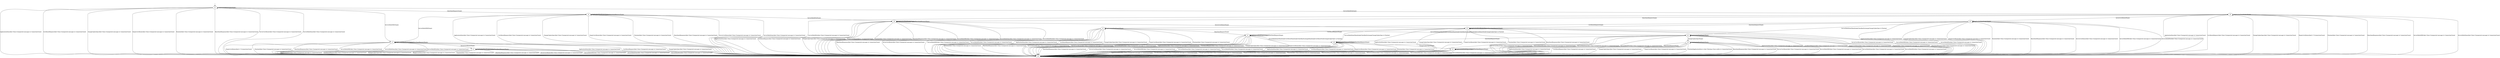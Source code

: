 digraph {
__start0 [label="" shape="none"];
__start0 -> s5;
s5
s0
s1
s2
s3
s4
s6
s7
s8
s9
s10
s11
s12
s13
s14
s5 -> s14 [label="ApplicationData/Alert Fatal (Unexpected message) & ConnectionClosed"]
s5 -> s5 [label="ApplicationDataEmpty/Empty"]
s5 -> s14 [label="CertificateRequest/Alert Fatal (Unexpected message) & ConnectionClosed"]
s5 -> s14 [label="ChangeCipherSpec/Alert Fatal (Unexpected message) & ConnectionClosed"]
s5 -> s14 [label="EmptyCertificate/Alert Fatal (Unexpected message) & ConnectionClosed"]
s5 -> s14 [label="Finished/Alert Fatal (Unexpected message) & ConnectionClosed"]
s5 -> s4 [label="HeartbeatRequest/Empty"]
s5 -> s14 [label="HeartbeatResponse/Alert Fatal (Unexpected message) & ConnectionClosed"]
s5 -> s14 [label="ServerCertificate/Alert Fatal (Unexpected message) & ConnectionClosed"]
s5 -> s7 [label="ServerHelloDHE/Empty"]
s5 -> s14 [label="ServerHelloDone/Alert Fatal (Unexpected message) & ConnectionClosed"]
s5 -> s9 [label="ServerHelloRSA/Empty"]
s0 -> s14 [label="ApplicationData/Alert Fatal (Unexpected message) & ConnectionClosed"]
s0 -> s0 [label="ApplicationDataEmpty/Empty"]
s0 -> s14 [label="CertificateRequest/Alert Fatal (Unexpected message) & ConnectionClosed"]
s0 -> s14 [label="ChangeCipherSpec/Alert Fatal (Unexpected message) & ConnectionClosed"]
s0 -> s14 [label="EmptyCertificate/Alert Fatal (Unexpected message) & ConnectionClosed"]
s0 -> s14 [label="Finished/Alert Fatal (Internal error) & ConnectionClosed"]
s0 -> s0 [label="HeartbeatRequest/Empty"]
s0 -> s14 [label="HeartbeatResponse/Alert Fatal (Unexpected message) & ConnectionClosed"]
s0 -> s14 [label="ServerCertificate/Alert Fatal (Unexpected message) & ConnectionClosed"]
s0 -> s14 [label="ServerHelloDHE/Alert Fatal (Unexpected message) & ConnectionClosed"]
s0 -> s14 [label="ServerHelloDone/Alert Fatal (Unexpected message) & ConnectionClosed"]
s0 -> s14 [label="ServerHelloRSA/Alert Fatal (Unexpected message) & ConnectionClosed"]
s1 -> s14 [label="ApplicationData/Alert Fatal (Unexpected message) & ConnectionClosed"]
s1 -> s1 [label="ApplicationDataEmpty/Empty"]
s1 -> s14 [label="CertificateRequest/Alert Fatal (Unexpected message) & ConnectionClosed"]
s1 -> s14 [label="ChangeCipherSpec/Alert Fatal (Unexpected message) & ConnectionClosed"]
s1 -> s14 [label="EmptyCertificate/Alert Fatal (Unexpected message) & ConnectionClosed"]
s1 -> s14 [label="Finished/Alert Fatal (Unexpected message) & ConnectionClosed"]
s1 -> s1 [label="HeartbeatRequest/Empty"]
s1 -> s14 [label="HeartbeatResponse/Alert Fatal (Unexpected message) & ConnectionClosed"]
s1 -> s14 [label="ServerCertificate/Alert Fatal (Unexpected message) & ConnectionClosed"]
s1 -> s14 [label="ServerHelloDHE/Alert Fatal (Unexpected message) & ConnectionClosed"]
s1 -> s14 [label="ServerHelloDone/Alert Fatal (Unexpected message) & ConnectionClosed"]
s1 -> s14 [label="ServerHelloRSA/Alert Fatal (Unexpected message) & ConnectionClosed"]
s2 -> s14 [label="ApplicationData/Alert Fatal (Unexpected message) & ConnectionClosed"]
s2 -> s2 [label="ApplicationDataEmpty/Empty"]
s2 -> s14 [label="CertificateRequest/Alert Fatal (Unexpected message) & ConnectionClosed"]
s2 -> s14 [label="ChangeCipherSpec/Alert Fatal (Unexpected message) & ConnectionClosed"]
s2 -> s14 [label="EmptyCertificate/Alert Fatal (Unexpected message) & ConnectionClosed"]
s2 -> s14 [label="Finished/Alert Fatal (Unexpected message) & ConnectionClosed"]
s2 -> s2 [label="HeartbeatRequest/Empty"]
s2 -> s14 [label="HeartbeatResponse/Alert Fatal (Unexpected message) & ConnectionClosed"]
s2 -> s14 [label="ServerCertificate/Alert Fatal (Unexpected message) & ConnectionClosed"]
s2 -> s14 [label="ServerHelloDHE/Alert Fatal (Unexpected message) & ConnectionClosed"]
s2 -> s10 [label="ServerHelloDone/HandshakeCertificateHandshakeClientKeyExchangeHandshakeCertificateVerifyChangeCipherSpec & Finished"]
s2 -> s14 [label="ServerHelloRSA/Alert Fatal (Unexpected message) & ConnectionClosed"]
s3 -> s14 [label="ApplicationData/Alert Fatal (Unexpected message) & ConnectionClosed"]
s3 -> s3 [label="ApplicationDataEmpty/Empty"]
s3 -> s14 [label="CertificateRequest/Alert Fatal (Unexpected message) & ConnectionClosed"]
s3 -> s14 [label="ChangeCipherSpec/Alert Fatal (Unexpected message) & ConnectionClosed"]
s3 -> s14 [label="EmptyCertificate/Alert Fatal (Unexpected message) & ConnectionClosed"]
s3 -> s14 [label="Finished/Alert Fatal (Unexpected message) & ConnectionClosed"]
s3 -> s2 [label="HeartbeatRequest/Empty"]
s3 -> s14 [label="HeartbeatResponse/Alert Fatal (Unexpected message) & ConnectionClosed"]
s3 -> s14 [label="ServerCertificate/Alert Fatal (Unexpected message) & ConnectionClosed"]
s3 -> s14 [label="ServerHelloDHE/Alert Fatal (Unexpected message) & ConnectionClosed"]
s3 -> s11 [label="ServerHelloDone/HandshakeCertificateHandshakeClientKeyExchangeHandshakeCertificateVerifyChangeCipherSpec & Finished"]
s3 -> s14 [label="ServerHelloRSA/Alert Fatal (Unexpected message) & ConnectionClosed"]
s4 -> s14 [label="ApplicationData/Alert Fatal (Unexpected message) & ConnectionClosed"]
s4 -> s4 [label="ApplicationDataEmpty/Empty"]
s4 -> s14 [label="CertificateRequest/Alert Fatal (Unexpected message) & ConnectionClosed"]
s4 -> s14 [label="ChangeCipherSpec/Alert Fatal (Unexpected message) & ConnectionClosed"]
s4 -> s14 [label="EmptyCertificate/Alert Fatal (Unexpected message) & ConnectionClosed"]
s4 -> s14 [label="Finished/Alert Fatal (Unexpected message) & ConnectionClosed"]
s4 -> s4 [label="HeartbeatRequest/Empty"]
s4 -> s14 [label="HeartbeatResponse/Alert Fatal (Unexpected message) & ConnectionClosed"]
s4 -> s14 [label="ServerCertificate/Alert Fatal (Unexpected message) & ConnectionClosed"]
s4 -> s7 [label="ServerHelloDHE/Empty"]
s4 -> s14 [label="ServerHelloDone/Alert Fatal (Unexpected message) & ConnectionClosed"]
s4 -> s8 [label="ServerHelloRSA/Empty"]
s6 -> s14 [label="ApplicationData/Alert Fatal (Unexpected message) & ConnectionClosed"]
s6 -> s6 [label="ApplicationDataEmpty/Empty"]
s6 -> s14 [label="CertificateRequest/Alert Fatal (Unexpected message) & ConnectionClosed"]
s6 -> s14 [label="ChangeCipherSpec/Alert Fatal (Unexpected message) & ConnectionClosed"]
s6 -> s14 [label="EmptyCertificate/Alert Fatal (Unexpected message) & ConnectionClosed"]
s6 -> s14 [label="Finished/ApplicationData & Alert Warning (Close notify) & ConnectionClosed"]
s6 -> s0 [label="HeartbeatRequest/Empty"]
s6 -> s14 [label="HeartbeatResponse/Alert Fatal (Unexpected message) & ConnectionClosed"]
s6 -> s14 [label="ServerCertificate/Alert Fatal (Unexpected message) & ConnectionClosed"]
s6 -> s14 [label="ServerHelloDHE/Alert Fatal (Unexpected message) & ConnectionClosed"]
s6 -> s14 [label="ServerHelloDone/Alert Fatal (Unexpected message) & ConnectionClosed"]
s6 -> s14 [label="ServerHelloRSA/Alert Fatal (Unexpected message) & ConnectionClosed"]
s7 -> s14 [label="ApplicationData/Alert Fatal (Unexpected message) & ConnectionClosed"]
s7 -> s7 [label="ApplicationDataEmpty/Empty"]
s7 -> s14 [label="CertificateRequest/Alert Fatal (Unexpected message) & ConnectionClosed"]
s7 -> s14 [label="ChangeCipherSpec/Alert Fatal (Unexpected message) & ConnectionClosed"]
s7 -> s14 [label="EmptyCertificate/Alert2.71ConnectionClosed"]
s7 -> s14 [label="Finished/Alert Fatal (Unexpected message) & ConnectionClosed"]
s7 -> s7 [label="HeartbeatRequest/Empty"]
s7 -> s14 [label="HeartbeatResponse/Alert Fatal (Unexpected message) & ConnectionClosed"]
s7 -> s1 [label="ServerCertificate/Empty"]
s7 -> s14 [label="ServerHelloDHE/Alert Fatal (Unexpected message) & ConnectionClosed"]
s7 -> s14 [label="ServerHelloDone/Alert Fatal (Unexpected message) & ConnectionClosed"]
s7 -> s14 [label="ServerHelloRSA/Alert Fatal (Unexpected message) & ConnectionClosed"]
s8 -> s14 [label="ApplicationData/Alert Fatal (Unexpected message) & ConnectionClosed"]
s8 -> s8 [label="ApplicationDataEmpty/Empty"]
s8 -> s14 [label="CertificateRequest/Alert Fatal (Unexpected message) & ConnectionClosed"]
s8 -> s14 [label="ChangeCipherSpec/Alert Fatal (Unexpected message) & ConnectionClosed"]
s8 -> s14 [label="EmptyCertificate/Alert2.71ConnectionClosed"]
s8 -> s14 [label="Finished/Alert Fatal (Unexpected message) & ConnectionClosed"]
s8 -> s8 [label="HeartbeatRequest/Empty"]
s8 -> s14 [label="HeartbeatResponse/Alert Fatal (Unexpected message) & ConnectionClosed"]
s8 -> s12 [label="ServerCertificate/Empty"]
s8 -> s14 [label="ServerHelloDHE/Alert Fatal (Unexpected message) & ConnectionClosed"]
s8 -> s14 [label="ServerHelloDone/Alert Fatal (Unexpected message) & ConnectionClosed"]
s8 -> s14 [label="ServerHelloRSA/Alert Fatal (Unexpected message) & ConnectionClosed"]
s9 -> s14 [label="ApplicationData/Alert Fatal (Unexpected message) & ConnectionClosed"]
s9 -> s9 [label="ApplicationDataEmpty/Empty"]
s9 -> s14 [label="CertificateRequest/Alert Fatal (Unexpected message) & ConnectionClosed"]
s9 -> s14 [label="ChangeCipherSpec/Alert Fatal (Unexpected message) & ConnectionClosed"]
s9 -> s14 [label="EmptyCertificate/Alert2.71ConnectionClosed"]
s9 -> s14 [label="Finished/Alert Fatal (Unexpected message) & ConnectionClosed"]
s9 -> s8 [label="HeartbeatRequest/Empty"]
s9 -> s14 [label="HeartbeatResponse/Alert Fatal (Unexpected message) & ConnectionClosed"]
s9 -> s13 [label="ServerCertificate/Empty"]
s9 -> s14 [label="ServerHelloDHE/Alert Fatal (Unexpected message) & ConnectionClosed"]
s9 -> s14 [label="ServerHelloDone/Alert Fatal (Unexpected message) & ConnectionClosed"]
s9 -> s14 [label="ServerHelloRSA/Alert Fatal (Unexpected message) & ConnectionClosed"]
s10 -> s14 [label="ApplicationData/Alert Fatal (Unexpected message) & ConnectionClosed"]
s10 -> s10 [label="ApplicationDataEmpty/Empty"]
s10 -> s14 [label="CertificateRequest/Alert Fatal (Unexpected message) & ConnectionClosed"]
s10 -> s0 [label="ChangeCipherSpec/Empty"]
s10 -> s14 [label="EmptyCertificate/Alert Fatal (Unexpected message) & ConnectionClosed"]
s10 -> s14 [label="Finished/Alert Fatal (Unexpected message) & ConnectionClosed"]
s10 -> s10 [label="HeartbeatRequest/Empty"]
s10 -> s14 [label="HeartbeatResponse/Alert Fatal (Unexpected message) & ConnectionClosed"]
s10 -> s14 [label="ServerCertificate/Alert Fatal (Unexpected message) & ConnectionClosed"]
s10 -> s14 [label="ServerHelloDHE/Alert Fatal (Unexpected message) & ConnectionClosed"]
s10 -> s14 [label="ServerHelloDone/Alert Fatal (Unexpected message) & ConnectionClosed"]
s10 -> s14 [label="ServerHelloRSA/Alert Fatal (Unexpected message) & ConnectionClosed"]
s11 -> s14 [label="ApplicationData/Alert Fatal (Unexpected message) & ConnectionClosed"]
s11 -> s11 [label="ApplicationDataEmpty/Empty"]
s11 -> s14 [label="CertificateRequest/Alert Fatal (Unexpected message) & ConnectionClosed"]
s11 -> s6 [label="ChangeCipherSpec/Empty"]
s11 -> s14 [label="EmptyCertificate/Alert Fatal (Unexpected message) & ConnectionClosed"]
s11 -> s14 [label="Finished/Alert Fatal (Unexpected message) & ConnectionClosed"]
s11 -> s10 [label="HeartbeatRequest/Empty"]
s11 -> s14 [label="HeartbeatResponse/Alert Fatal (Unexpected message) & ConnectionClosed"]
s11 -> s14 [label="ServerCertificate/Alert Fatal (Unexpected message) & ConnectionClosed"]
s11 -> s14 [label="ServerHelloDHE/Alert Fatal (Unexpected message) & ConnectionClosed"]
s11 -> s14 [label="ServerHelloDone/Alert Fatal (Unexpected message) & ConnectionClosed"]
s11 -> s14 [label="ServerHelloRSA/Alert Fatal (Unexpected message) & ConnectionClosed"]
s12 -> s14 [label="ApplicationData/Alert Fatal (Unexpected message) & ConnectionClosed"]
s12 -> s12 [label="ApplicationDataEmpty/Empty"]
s12 -> s2 [label="CertificateRequest/Empty"]
s12 -> s14 [label="ChangeCipherSpec/Alert Fatal (Unexpected message) & ConnectionClosed"]
s12 -> s14 [label="EmptyCertificate/Alert Fatal (Unexpected message) & ConnectionClosed"]
s12 -> s14 [label="Finished/Alert Fatal (Unexpected message) & ConnectionClosed"]
s12 -> s12 [label="HeartbeatRequest/Empty"]
s12 -> s14 [label="HeartbeatResponse/Alert Fatal (Unexpected message) & ConnectionClosed"]
s12 -> s14 [label="ServerCertificate/Alert Fatal (Unexpected message) & ConnectionClosed"]
s12 -> s14 [label="ServerHelloDHE/Alert Fatal (Unexpected message) & ConnectionClosed"]
s12 -> s10 [label="ServerHelloDone/HandshakeClientKeyExchangeChangeCipherSpec & Finished"]
s12 -> s14 [label="ServerHelloRSA/Alert Fatal (Unexpected message) & ConnectionClosed"]
s13 -> s14 [label="ApplicationData/Alert Fatal (Unexpected message) & ConnectionClosed"]
s13 -> s13 [label="ApplicationDataEmpty/Empty"]
s13 -> s3 [label="CertificateRequest/Empty"]
s13 -> s14 [label="ChangeCipherSpec/Alert Fatal (Unexpected message) & ConnectionClosed"]
s13 -> s14 [label="EmptyCertificate/Alert Fatal (Unexpected message) & ConnectionClosed"]
s13 -> s14 [label="Finished/Alert Fatal (Unexpected message) & ConnectionClosed"]
s13 -> s12 [label="HeartbeatRequest/Empty"]
s13 -> s14 [label="HeartbeatResponse/Alert Fatal (Unexpected message) & ConnectionClosed"]
s13 -> s14 [label="ServerCertificate/Alert Fatal (Unexpected message) & ConnectionClosed"]
s13 -> s14 [label="ServerHelloDHE/Alert Fatal (Unexpected message) & ConnectionClosed"]
s13 -> s11 [label="ServerHelloDone/HandshakeClientKeyExchangeChangeCipherSpec & Finished"]
s13 -> s14 [label="ServerHelloRSA/Alert Fatal (Unexpected message) & ConnectionClosed"]
s14 -> s14 [label="ApplicationData/ConnectionClosed"]
s14 -> s14 [label="ApplicationDataEmpty/ConnectionClosed"]
s14 -> s14 [label="CertificateRequest/ConnectionClosed"]
s14 -> s14 [label="ChangeCipherSpec/ConnectionClosed"]
s14 -> s14 [label="EmptyCertificate/ConnectionClosed"]
s14 -> s14 [label="Finished/ConnectionClosed"]
s14 -> s14 [label="HeartbeatRequest/ConnectionClosed"]
s14 -> s14 [label="HeartbeatResponse/ConnectionClosed"]
s14 -> s14 [label="ServerCertificate/ConnectionClosed"]
s14 -> s14 [label="ServerHelloDHE/ConnectionClosed"]
s14 -> s14 [label="ServerHelloDone/ConnectionClosed"]
s14 -> s14 [label="ServerHelloRSA/ConnectionClosed"]
}
